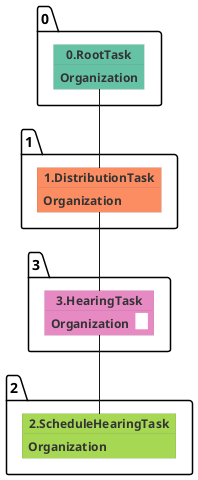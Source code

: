 @startuml
skinparam {
  ObjectBorderColor #555
  ObjectBorderThickness 0
  ObjectFontStyle bold
  ObjectFontSize 14
  ObjectAttributeFontColor #333
  ObjectAttributeFontSize 12
}
  object 0.RootTask #66c2a5 {
Organization
}
  object 1.DistributionTask #fc8d62 {
Organization
}
  object 2.ScheduleHearingTask #a6d854 {
Organization
}
  object 3.HearingTask #e78ac3 {
Organization  <back:white>    </back>
}
0.RootTask -- 1.DistributionTask
3.HearingTask -- 2.ScheduleHearingTask
1.DistributionTask -- 3.HearingTask
@enduml
